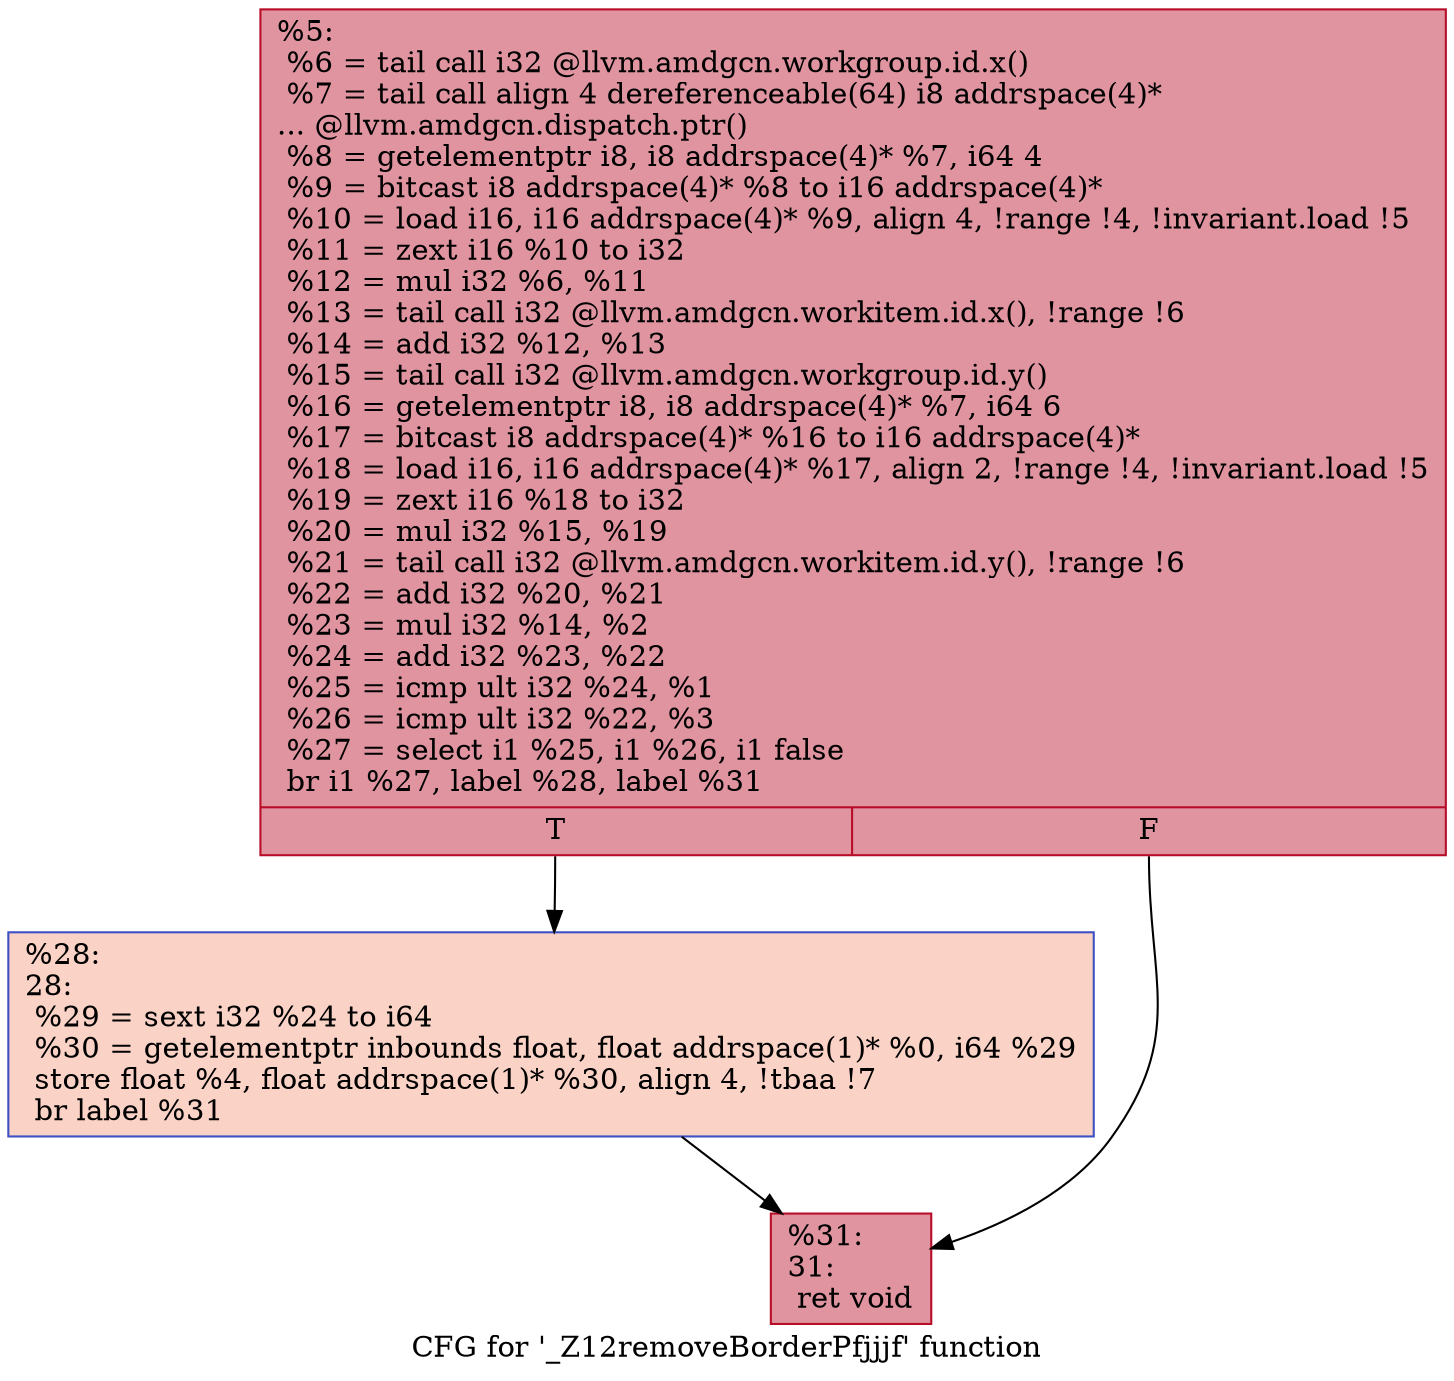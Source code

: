 digraph "CFG for '_Z12removeBorderPfjjjf' function" {
	label="CFG for '_Z12removeBorderPfjjjf' function";

	Node0x4fe02b0 [shape=record,color="#b70d28ff", style=filled, fillcolor="#b70d2870",label="{%5:\l  %6 = tail call i32 @llvm.amdgcn.workgroup.id.x()\l  %7 = tail call align 4 dereferenceable(64) i8 addrspace(4)*\l... @llvm.amdgcn.dispatch.ptr()\l  %8 = getelementptr i8, i8 addrspace(4)* %7, i64 4\l  %9 = bitcast i8 addrspace(4)* %8 to i16 addrspace(4)*\l  %10 = load i16, i16 addrspace(4)* %9, align 4, !range !4, !invariant.load !5\l  %11 = zext i16 %10 to i32\l  %12 = mul i32 %6, %11\l  %13 = tail call i32 @llvm.amdgcn.workitem.id.x(), !range !6\l  %14 = add i32 %12, %13\l  %15 = tail call i32 @llvm.amdgcn.workgroup.id.y()\l  %16 = getelementptr i8, i8 addrspace(4)* %7, i64 6\l  %17 = bitcast i8 addrspace(4)* %16 to i16 addrspace(4)*\l  %18 = load i16, i16 addrspace(4)* %17, align 2, !range !4, !invariant.load !5\l  %19 = zext i16 %18 to i32\l  %20 = mul i32 %15, %19\l  %21 = tail call i32 @llvm.amdgcn.workitem.id.y(), !range !6\l  %22 = add i32 %20, %21\l  %23 = mul i32 %14, %2\l  %24 = add i32 %23, %22\l  %25 = icmp ult i32 %24, %1\l  %26 = icmp ult i32 %22, %3\l  %27 = select i1 %25, i1 %26, i1 false\l  br i1 %27, label %28, label %31\l|{<s0>T|<s1>F}}"];
	Node0x4fe02b0:s0 -> Node0x4fe3e10;
	Node0x4fe02b0:s1 -> Node0x4fe3ea0;
	Node0x4fe3e10 [shape=record,color="#3d50c3ff", style=filled, fillcolor="#f59c7d70",label="{%28:\l28:                                               \l  %29 = sext i32 %24 to i64\l  %30 = getelementptr inbounds float, float addrspace(1)* %0, i64 %29\l  store float %4, float addrspace(1)* %30, align 4, !tbaa !7\l  br label %31\l}"];
	Node0x4fe3e10 -> Node0x4fe3ea0;
	Node0x4fe3ea0 [shape=record,color="#b70d28ff", style=filled, fillcolor="#b70d2870",label="{%31:\l31:                                               \l  ret void\l}"];
}
